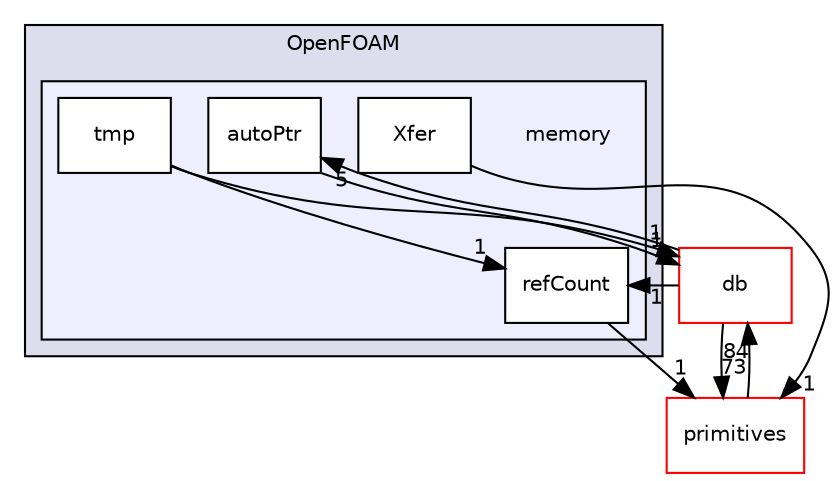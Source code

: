 digraph "src/OpenFOAM/memory" {
  bgcolor=transparent;
  compound=true
  node [ fontsize="10", fontname="Helvetica"];
  edge [ labelfontsize="10", labelfontname="Helvetica"];
  subgraph clusterdir_c5473ff19b20e6ec4dfe5c310b3778a8 {
    graph [ bgcolor="#ddddee", pencolor="black", label="OpenFOAM" fontname="Helvetica", fontsize="10", URL="dir_c5473ff19b20e6ec4dfe5c310b3778a8.html"]
  subgraph clusterdir_385a22dcc2f7120acb0f1a7a832b3b8d {
    graph [ bgcolor="#eeeeff", pencolor="black", label="" URL="dir_385a22dcc2f7120acb0f1a7a832b3b8d.html"];
    dir_385a22dcc2f7120acb0f1a7a832b3b8d [shape=plaintext label="memory"];
    dir_19b2c8edb0612d2d57f078b403c4451b [shape=box label="autoPtr" color="black" fillcolor="white" style="filled" URL="dir_19b2c8edb0612d2d57f078b403c4451b.html"];
    dir_f0a1caf987ef48e35efc27aa71e4f1c7 [shape=box label="refCount" color="black" fillcolor="white" style="filled" URL="dir_f0a1caf987ef48e35efc27aa71e4f1c7.html"];
    dir_f816ffe2c61d4ca1e011e665e27bb573 [shape=box label="tmp" color="black" fillcolor="white" style="filled" URL="dir_f816ffe2c61d4ca1e011e665e27bb573.html"];
    dir_4fea6580b460016b2d21dd44ae3dcb2b [shape=box label="Xfer" color="black" fillcolor="white" style="filled" URL="dir_4fea6580b460016b2d21dd44ae3dcb2b.html"];
  }
  }
  dir_63c634f7a7cfd679ac26c67fb30fc32f [shape=box label="db" color="red" URL="dir_63c634f7a7cfd679ac26c67fb30fc32f.html"];
  dir_3e50f45338116b169052b428016851aa [shape=box label="primitives" color="red" URL="dir_3e50f45338116b169052b428016851aa.html"];
  dir_4fea6580b460016b2d21dd44ae3dcb2b->dir_3e50f45338116b169052b428016851aa [headlabel="1", labeldistance=1.5 headhref="dir_002199_002298.html"];
  dir_63c634f7a7cfd679ac26c67fb30fc32f->dir_3e50f45338116b169052b428016851aa [headlabel="73", labeldistance=1.5 headhref="dir_001929_002298.html"];
  dir_63c634f7a7cfd679ac26c67fb30fc32f->dir_f0a1caf987ef48e35efc27aa71e4f1c7 [headlabel="1", labeldistance=1.5 headhref="dir_001929_002197.html"];
  dir_63c634f7a7cfd679ac26c67fb30fc32f->dir_19b2c8edb0612d2d57f078b403c4451b [headlabel="5", labeldistance=1.5 headhref="dir_001929_002196.html"];
  dir_3e50f45338116b169052b428016851aa->dir_63c634f7a7cfd679ac26c67fb30fc32f [headlabel="84", labeldistance=1.5 headhref="dir_002298_001929.html"];
  dir_f0a1caf987ef48e35efc27aa71e4f1c7->dir_3e50f45338116b169052b428016851aa [headlabel="1", labeldistance=1.5 headhref="dir_002197_002298.html"];
  dir_19b2c8edb0612d2d57f078b403c4451b->dir_63c634f7a7cfd679ac26c67fb30fc32f [headlabel="1", labeldistance=1.5 headhref="dir_002196_001929.html"];
  dir_f816ffe2c61d4ca1e011e665e27bb573->dir_63c634f7a7cfd679ac26c67fb30fc32f [headlabel="1", labeldistance=1.5 headhref="dir_002198_001929.html"];
  dir_f816ffe2c61d4ca1e011e665e27bb573->dir_f0a1caf987ef48e35efc27aa71e4f1c7 [headlabel="1", labeldistance=1.5 headhref="dir_002198_002197.html"];
}
